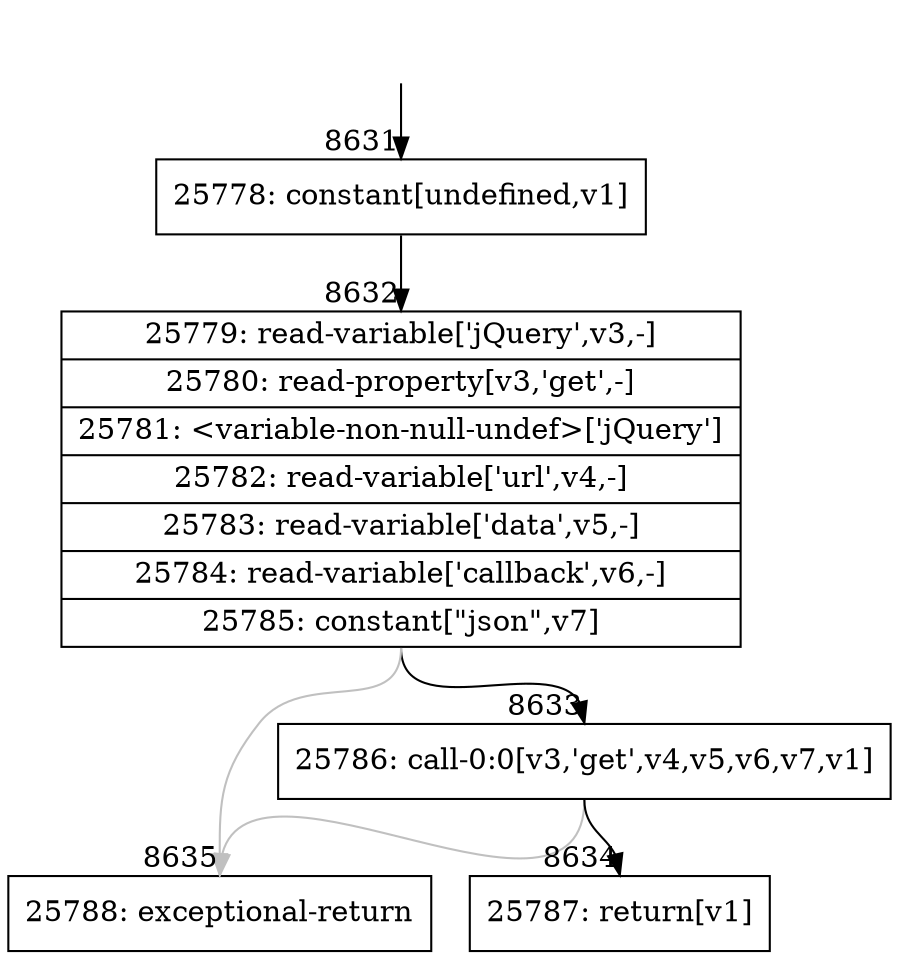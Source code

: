digraph {
rankdir="TD"
BB_entry523[shape=none,label=""];
BB_entry523 -> BB8631 [tailport=s, headport=n, headlabel="    8631"]
BB8631 [shape=record label="{25778: constant[undefined,v1]}" ] 
BB8631 -> BB8632 [tailport=s, headport=n, headlabel="      8632"]
BB8632 [shape=record label="{25779: read-variable['jQuery',v3,-]|25780: read-property[v3,'get',-]|25781: \<variable-non-null-undef\>['jQuery']|25782: read-variable['url',v4,-]|25783: read-variable['data',v5,-]|25784: read-variable['callback',v6,-]|25785: constant[\"json\",v7]}" ] 
BB8632 -> BB8633 [tailport=s, headport=n, headlabel="      8633"]
BB8632 -> BB8635 [tailport=s, headport=n, color=gray, headlabel="      8635"]
BB8633 [shape=record label="{25786: call-0:0[v3,'get',v4,v5,v6,v7,v1]}" ] 
BB8633 -> BB8634 [tailport=s, headport=n, headlabel="      8634"]
BB8633 -> BB8635 [tailport=s, headport=n, color=gray]
BB8634 [shape=record label="{25787: return[v1]}" ] 
BB8635 [shape=record label="{25788: exceptional-return}" ] 
}
